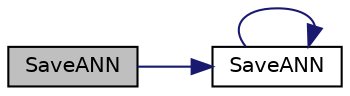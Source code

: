 digraph "SaveANN"
{
  edge [fontname="Helvetica",fontsize="10",labelfontname="Helvetica",labelfontsize="10"];
  node [fontname="Helvetica",fontsize="10",shape=record];
  rankdir="LR";
  Node1 [label="SaveANN",height=0.2,width=0.4,color="black", fillcolor="grey75", style="filled", fontcolor="black"];
  Node1 -> Node2 [color="midnightblue",fontsize="10",style="solid",fontname="Helvetica"];
  Node2 [label="SaveANN",height=0.2,width=0.4,color="black", fillcolor="white", style="filled",URL="$_a_n_n_8cpp.html#a932def6c29abf109138e71c258a8665d",tooltip="Save the ANN to a filename. "];
  Node2 -> Node2 [color="midnightblue",fontsize="10",style="solid",fontname="Helvetica"];
}
